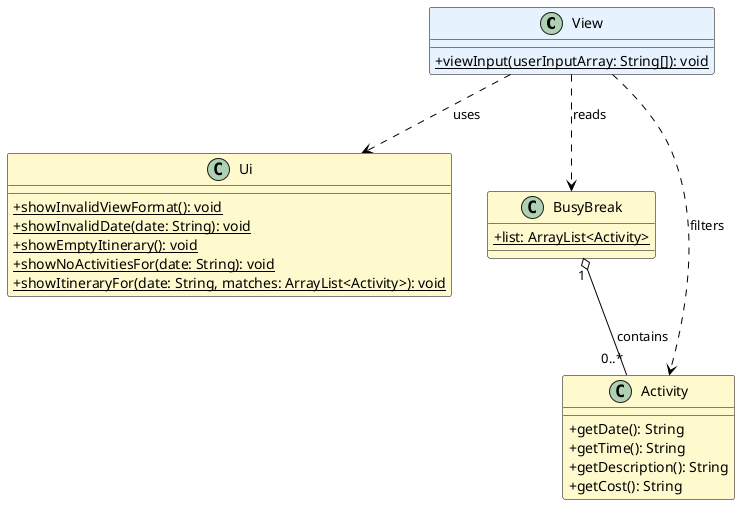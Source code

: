 @startuml ViewCommandClassDiagram

!define LIGHTYELLOW #FFFACD
!define LIGHTBLUE #E6F3FF

skinparam classAttributeIconSize 0
skinparam class {
    BackgroundColor LIGHTYELLOW
    BorderColor Black
    ArrowColor Black
}

class View LIGHTBLUE {
    + {static} viewInput(userInputArray: String[]): void
}

class Ui {
    + {static} showInvalidViewFormat(): void
    + {static} showInvalidDate(date: String): void
    + {static} showEmptyItinerary(): void
    + {static} showNoActivitiesFor(date: String): void
    + {static} showItineraryFor(date: String, matches: ArrayList<Activity>): void
}

class BusyBreak {
    + {static} list: ArrayList<Activity>
}

class Activity {
    + getDate(): String
    + getTime(): String
    + getDescription(): String
    + getCost(): String
}

' Relationships
View ..> Ui : uses
View ..> BusyBreak : reads
View ..> Activity : filters
BusyBreak "1" o-- "0..*" Activity : contains

@enduml
